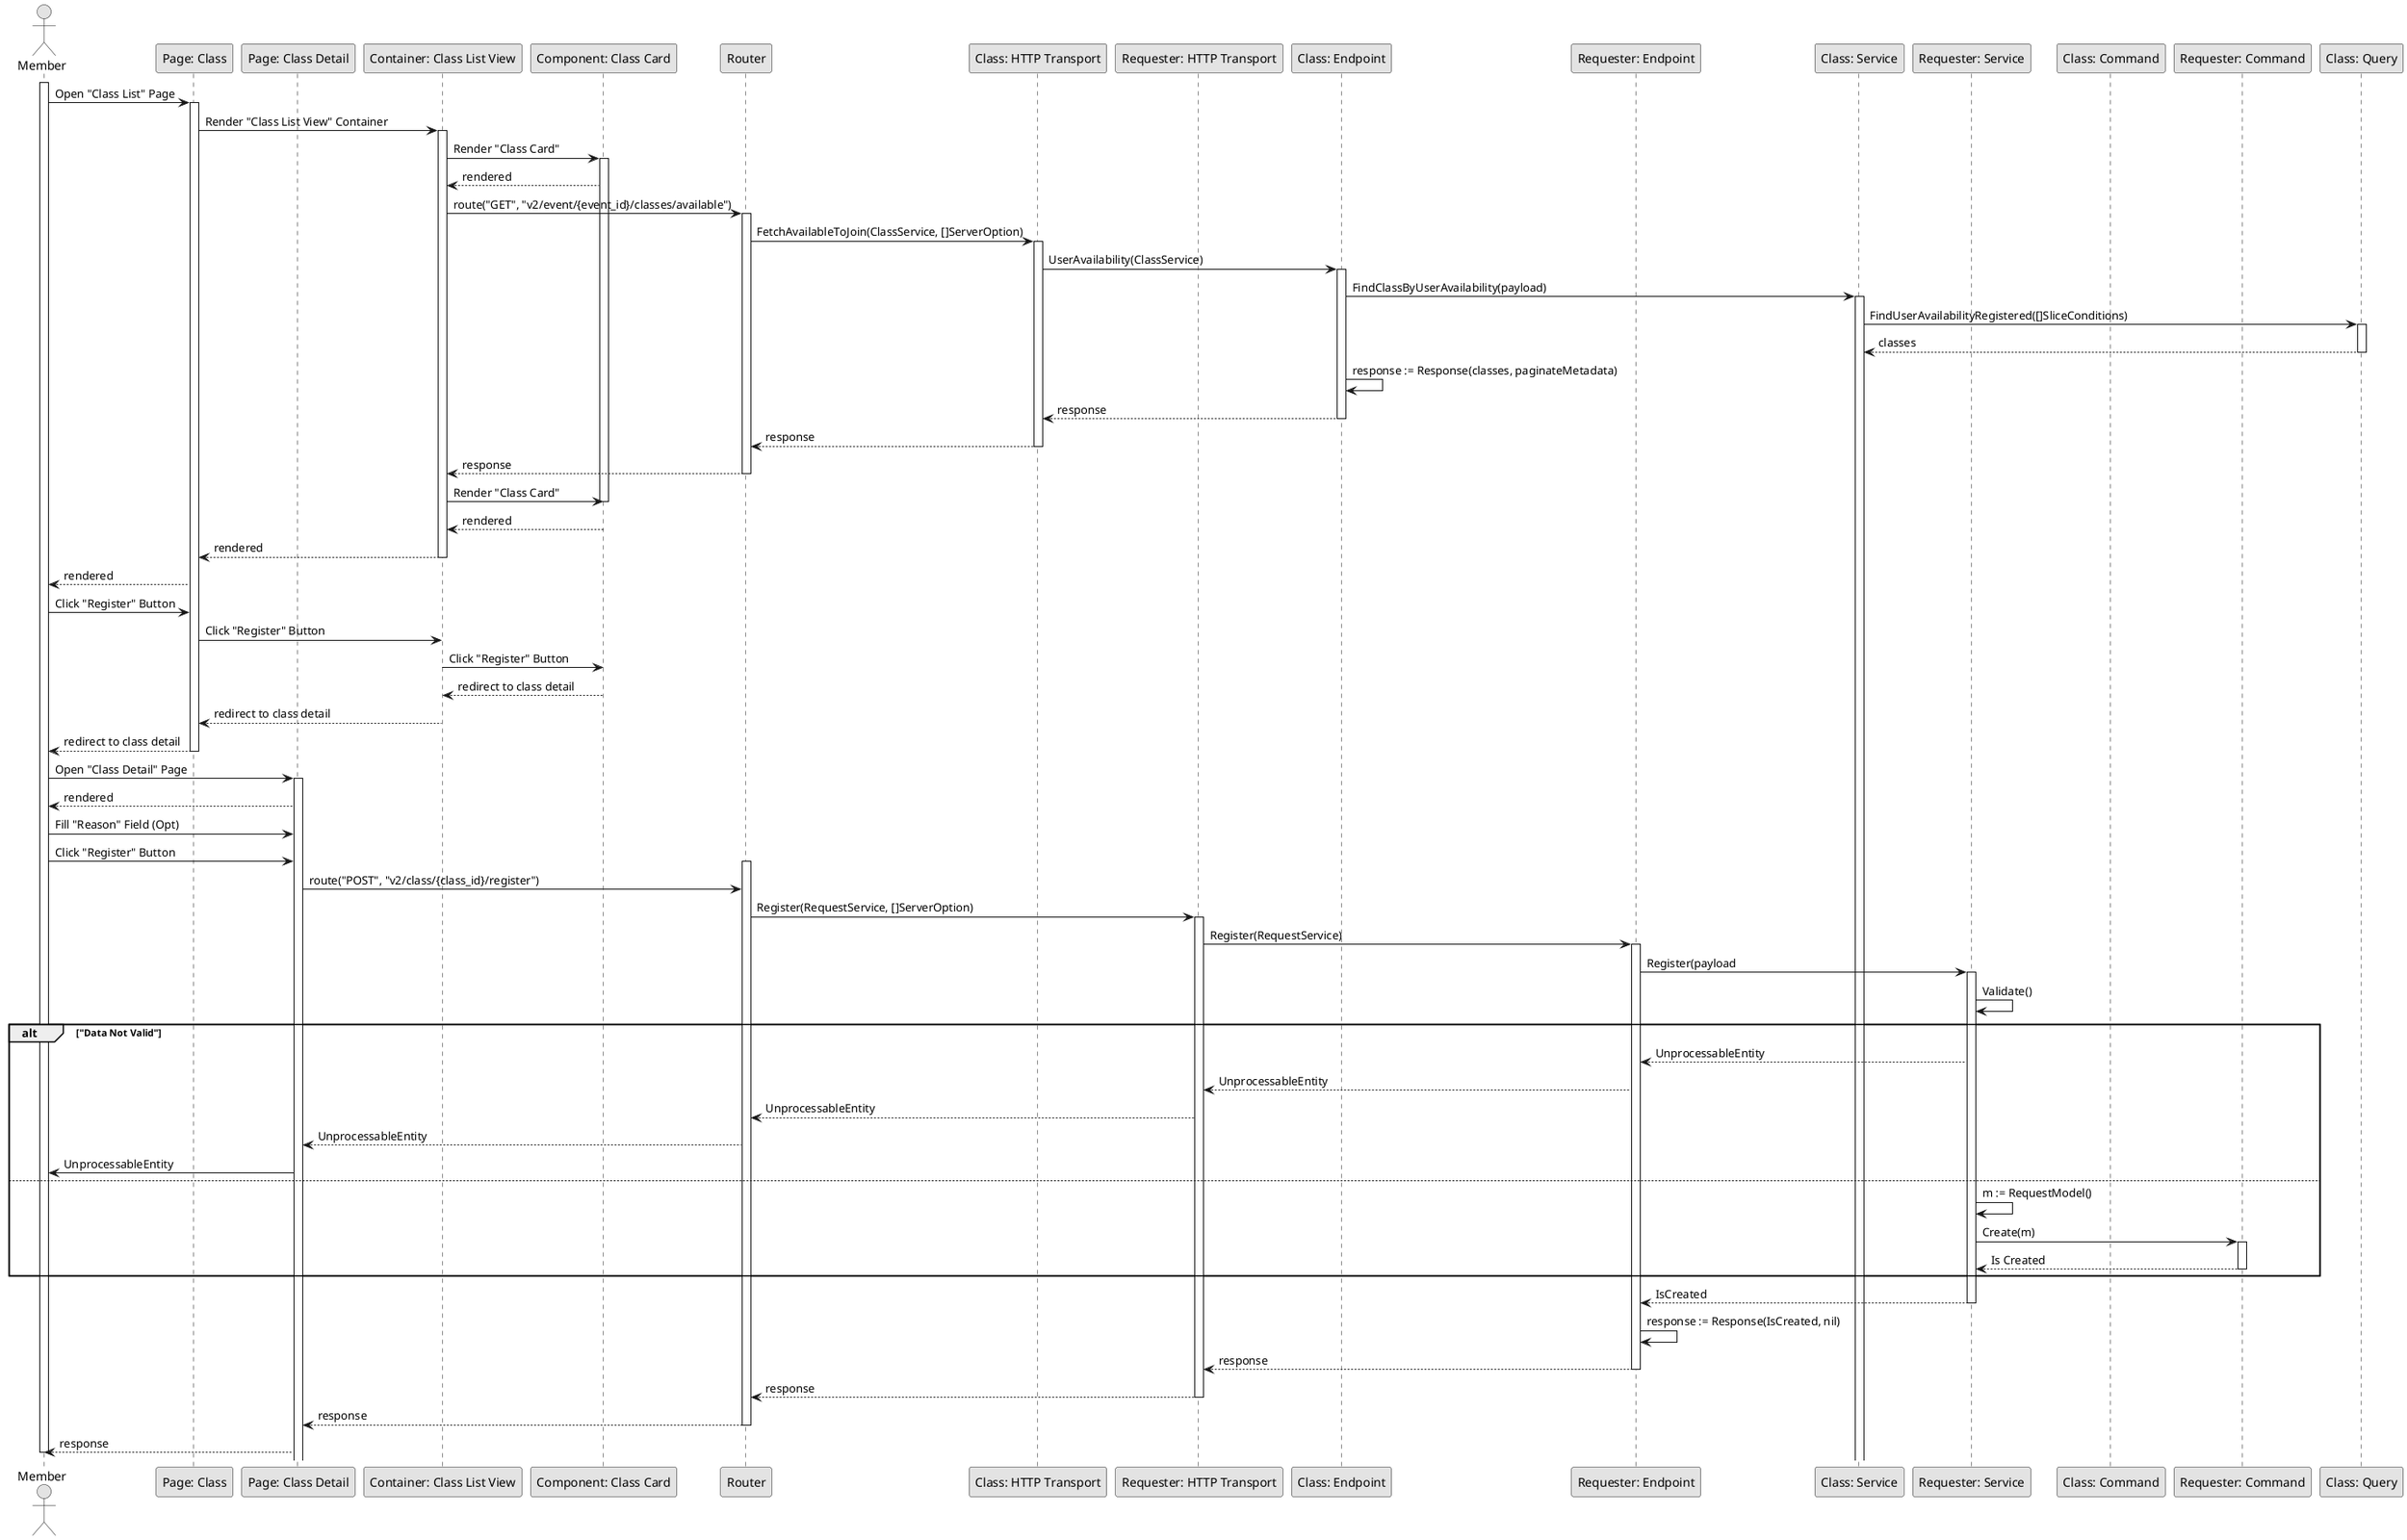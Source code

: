 @startuml GetClassAvailability

skinparam Monochrome true
skinparam Shadowing false

actor Member
participant "Page: Class" as ClassPage
participant "Page: Class Detail" as ClassDetailPage
participant "Container: Class List View" as ClassListViewContainer
participant "Component: Class Card" as ClassCard
participant "Router" as Router
participant "Class: HTTP Transport" as ClassHTTPTransport
participant "Requester: HTTP Transport" as RequesterHTTPTransport
participant "Class: Endpoint" as ClassEndpoint
participant "Requester: Endpoint" as RequesterEndpoint
participant "Class: Service" as ClassService
participant "Requester: Service" as RequesterService
participant "Class: Command" as ClassCommand
participant "Requester: Command" as RequesterCommand
participant "Class: Query" as ClassQuery

activate Member

Member->ClassPage: Open "Class List" Page
activate ClassPage
ClassPage->ClassListViewContainer: Render "Class List View" Container
activate ClassListViewContainer
ClassListViewContainer->ClassCard: Render "Class Card"
activate ClassCard
ClassCard-->ClassListViewContainer: rendered
ClassListViewContainer->Router: route("GET", "v2/event/{event_id}/classes/available")
activate Router
Router->ClassHTTPTransport: FetchAvailableToJoin(ClassService, []ServerOption)
activate ClassHTTPTransport
ClassHTTPTransport->ClassEndpoint: UserAvailability(ClassService)
activate ClassEndpoint
ClassEndpoint->ClassService: FindClassByUserAvailability(payload)

activate ClassService
ClassService->ClassQuery: FindUserAvailabilityRegistered([]SliceConditions)
activate ClassQuery
ClassQuery-->ClassService: classes
deactivate ClassQuery

ClassEndpoint->ClassEndpoint: response := Response(classes, paginateMetadata)
ClassEndpoint-->ClassHTTPTransport: response
deactivate ClassEndpoint
ClassHTTPTransport-->Router: response
deactivate ClassHTTPTransport
Router-->ClassListViewContainer: response
deactivate Router
ClassListViewContainer->ClassCard: Render "Class Card"
deactivate ClassCard
ClassCard-->ClassListViewContainer: rendered
ClassListViewContainer-->ClassPage: rendered
deactivate ClassListViewContainer
ClassPage-->Member: rendered

Member->ClassPage: Click "Register" Button
ClassPage->ClassListViewContainer: Click "Register" Button
ClassListViewContainer->ClassCard: Click "Register" Button
ClassCard-->ClassListViewContainer: redirect to class detail
ClassListViewContainer-->ClassPage: redirect to class detail
ClassPage-->Member: redirect to class detail
deactivate ClassPage

Member->ClassDetailPage: Open "Class Detail" Page
activate ClassDetailPage
ClassDetailPage-->Member: rendered

Member->ClassDetailPage: Fill "Reason" Field (Opt)
Member->ClassDetailPage: Click "Register" Button
activate Router
ClassDetailPage->Router: route("POST", "v2/class/{class_id}/register")
Router->RequesterHTTPTransport: Register(RequestService, []ServerOption)
activate RequesterHTTPTransport
RequesterHTTPTransport->RequesterEndpoint: Register(RequestService)
activate RequesterEndpoint
RequesterEndpoint->RequesterService: Register(payload
activate RequesterService
RequesterService->RequesterService: Validate()

alt "Data Not Valid"
    RequesterService-->RequesterEndpoint: UnprocessableEntity
    RequesterEndpoint-->RequesterHTTPTransport: UnprocessableEntity
    RequesterHTTPTransport-->Router: UnprocessableEntity
    Router-->ClassDetailPage: UnprocessableEntity
    ClassDetailPage->Member: UnprocessableEntity
else
    RequesterService->RequesterService: m := RequestModel()
    RequesterService->RequesterCommand: Create(m)
    activate RequesterCommand
    RequesterCommand-->RequesterService: Is Created
    deactivate RequesterCommand
end

RequesterService-->RequesterEndpoint: IsCreated
deactivate RequesterService
RequesterEndpoint->RequesterEndpoint: response := Response(IsCreated, nil)
RequesterEndpoint-->RequesterHTTPTransport: response
deactivate RequesterEndpoint
RequesterHTTPTransport-->Router: response
deactivate RequesterHTTPTransport
Router-->ClassDetailPage: response
deactivate Router

ClassDetailPage-->Member: response
deactivate Member

@enduml